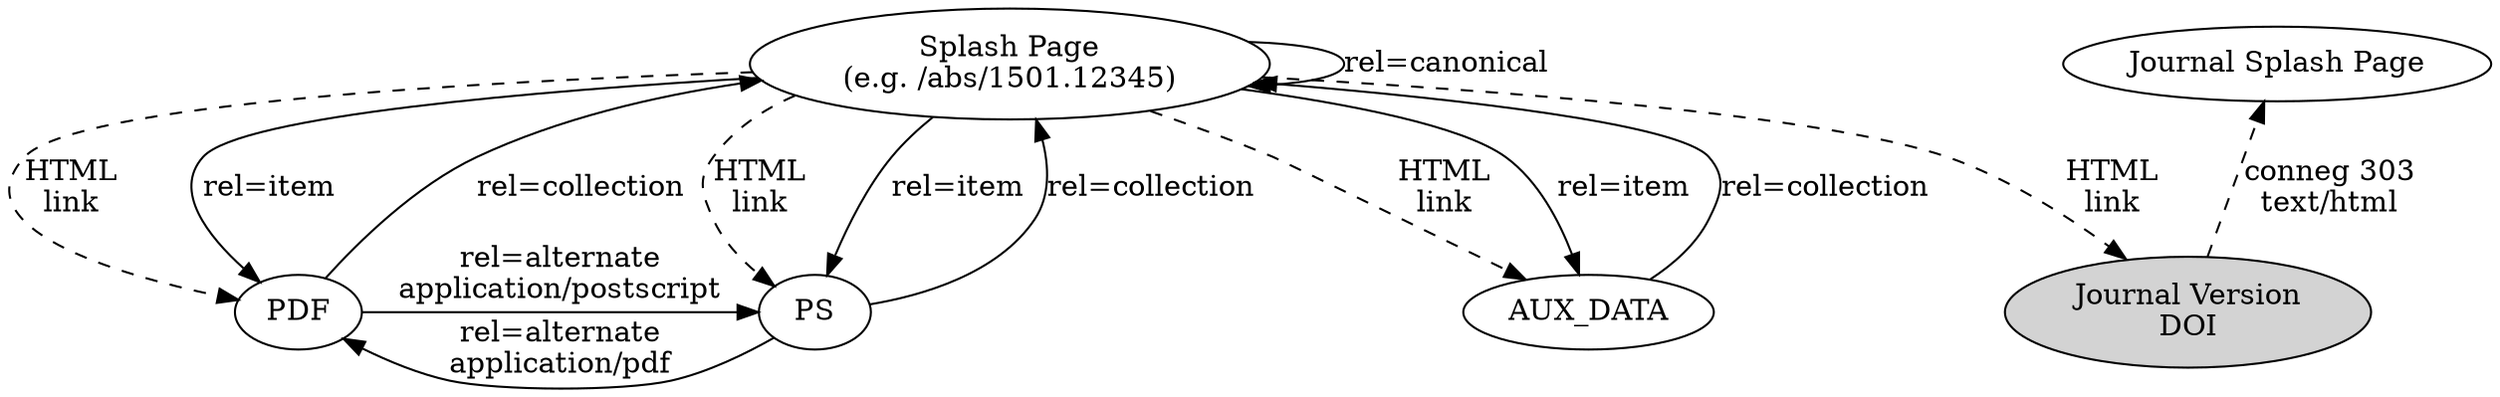 digraph ARXIV_NO_ITEM {
  nodesep=0.5
  "Splash Page" [ label="Splash Page\n(e.g. /abs/1501.12345)" ]
  "Splash Page" -> PDF  [ style=dashed, label="HTML\nlink" ]
  "Splash Page" -> PS  [ style=dashed, label="HTML\nlink" ]
  "Splash Page" -> AUX_DATA  [ style=dashed, label="HTML\nlink" ]
  "Splash Page" -> "Splash Page" [ label="rel=canonical" ]
  "Splash Page" -> "Journal Version\nDOI" [ style=dashed label="HTML\nlink" ]
  "Splash Page" -> PDF  [ label="rel=item" ]
  "Splash Page" -> PS  [ label="rel=item" ]
  "Splash Page" -> AUX_DATA  [ label="rel=item" ]
  "PDF" -> "Splash Page" [ label="rel=collection" ]
  "PS" -> "Splash Page" [ label="rel=collection" ]
  "AUX_DATA" -> "Splash Page" [ label="rel=collection" ]
  "PDF" -> "PS" [ label="rel=alternate\napplication/postscript" ]
  "PS" -> "PDF" [ label="rel=alternate\napplication/pdf" ]
  "Journal Version\nDOI" -> "Journal Splash Page" [ style=dashed, label="conneg 303\ntext/html" ]
  "Journal Version\nDOI" [ style=filled rank=min]
  { rank = "same" {"Splash Page" "Journal Splash Page"} }
  { rank = "same" {PDF PS AUX_DATA} }
}
